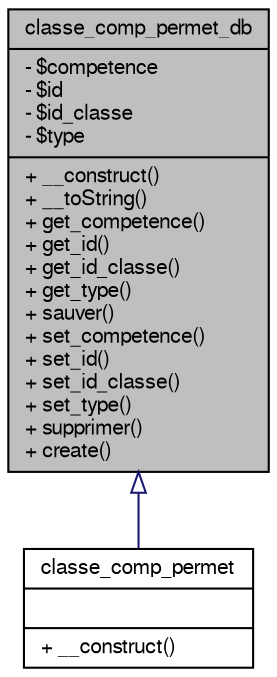 digraph G
{
  bgcolor="transparent";
  edge [fontname="FreeSans",fontsize="10",labelfontname="FreeSans",labelfontsize="10"];
  node [fontname="FreeSans",fontsize="10",shape=record];
  Node1 [label="{classe_comp_permet_db\n|- $competence\l- $id\l- $id_classe\l- $type\l|+ __construct()\l+ __toString()\l+ get_competence()\l+ get_id()\l+ get_id_classe()\l+ get_type()\l+ sauver()\l+ set_competence()\l+ set_id()\l+ set_id_classe()\l+ set_type()\l+ supprimer()\l+ create()\l}",height=0.2,width=0.4,color="black", fillcolor="grey75", style="filled" fontcolor="black"];
  Node1 -> Node2 [dir=back,color="midnightblue",fontsize="10",style="solid",arrowtail="empty",fontname="FreeSans"];
  Node2 [label="{classe_comp_permet\n||+ __construct()\l}",height=0.2,width=0.4,color="black",URL="$classclasse__comp__permet.html"];
}
